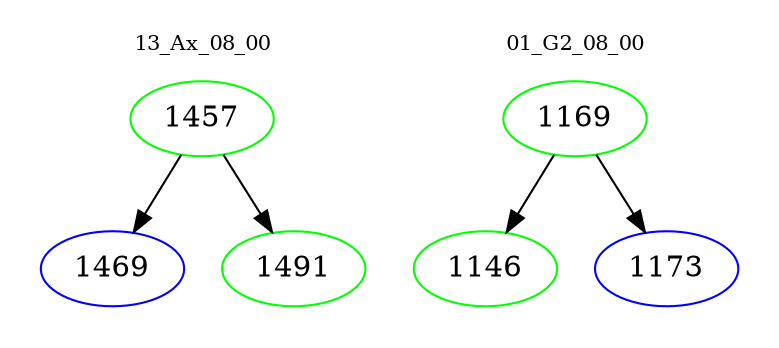 digraph{
subgraph cluster_0 {
color = white
label = "13_Ax_08_00";
fontsize=10;
T0_1457 [label="1457", color="green"]
T0_1457 -> T0_1469 [color="black"]
T0_1469 [label="1469", color="blue"]
T0_1457 -> T0_1491 [color="black"]
T0_1491 [label="1491", color="green"]
}
subgraph cluster_1 {
color = white
label = "01_G2_08_00";
fontsize=10;
T1_1169 [label="1169", color="green"]
T1_1169 -> T1_1146 [color="black"]
T1_1146 [label="1146", color="green"]
T1_1169 -> T1_1173 [color="black"]
T1_1173 [label="1173", color="blue"]
}
}
